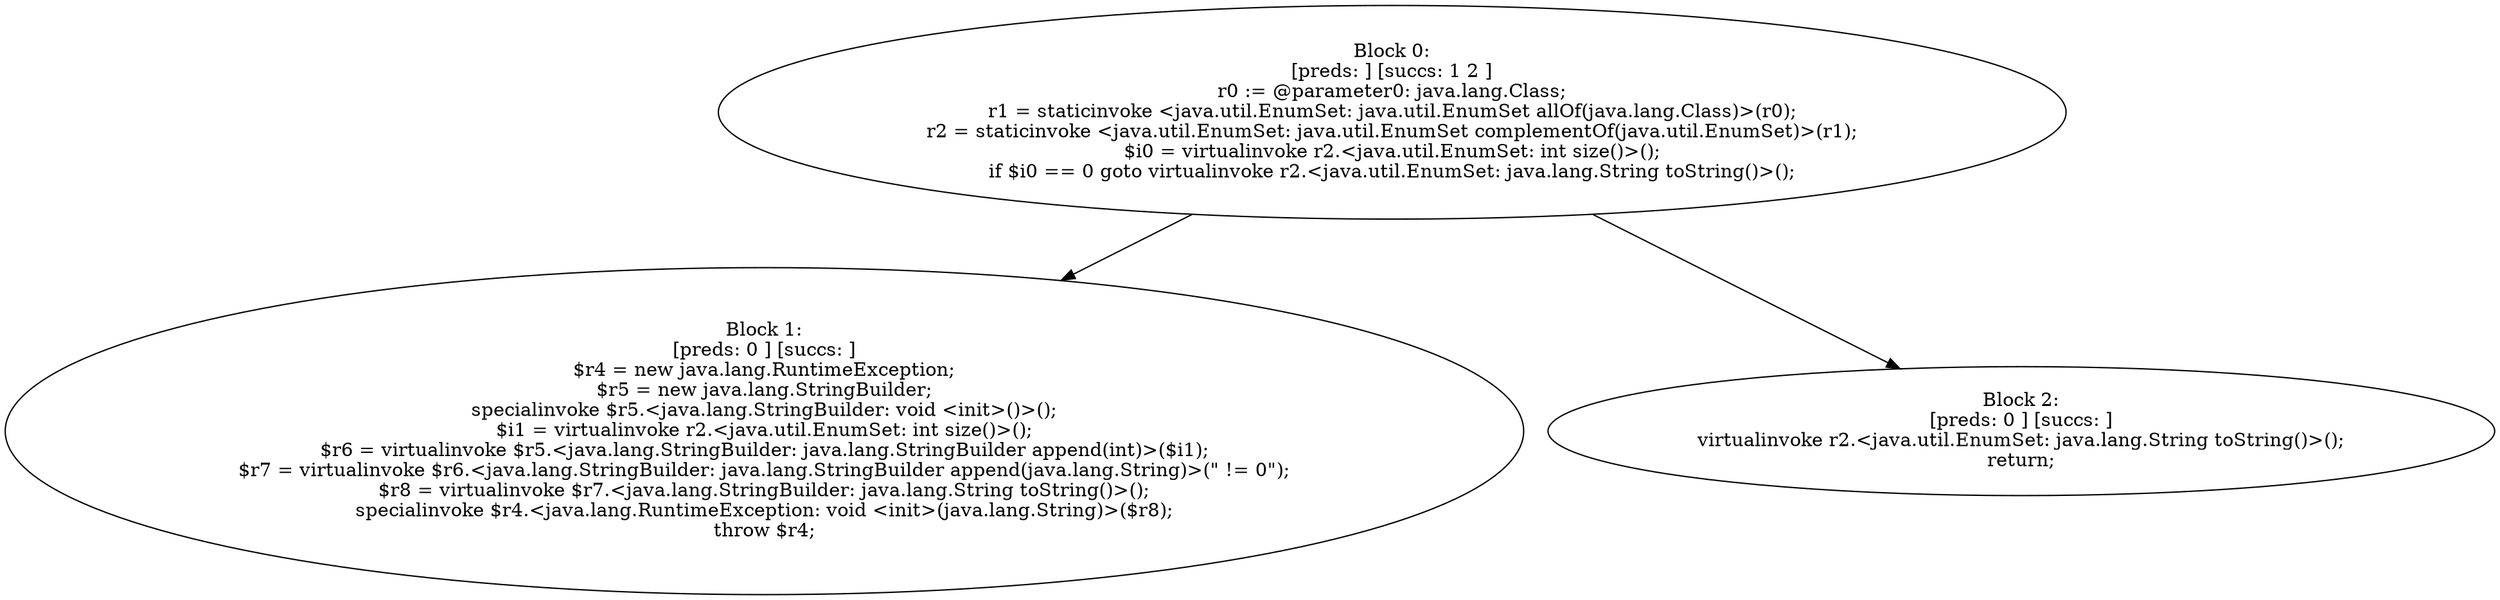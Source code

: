digraph "unitGraph" {
    "Block 0:
[preds: ] [succs: 1 2 ]
r0 := @parameter0: java.lang.Class;
r1 = staticinvoke <java.util.EnumSet: java.util.EnumSet allOf(java.lang.Class)>(r0);
r2 = staticinvoke <java.util.EnumSet: java.util.EnumSet complementOf(java.util.EnumSet)>(r1);
$i0 = virtualinvoke r2.<java.util.EnumSet: int size()>();
if $i0 == 0 goto virtualinvoke r2.<java.util.EnumSet: java.lang.String toString()>();
"
    "Block 1:
[preds: 0 ] [succs: ]
$r4 = new java.lang.RuntimeException;
$r5 = new java.lang.StringBuilder;
specialinvoke $r5.<java.lang.StringBuilder: void <init>()>();
$i1 = virtualinvoke r2.<java.util.EnumSet: int size()>();
$r6 = virtualinvoke $r5.<java.lang.StringBuilder: java.lang.StringBuilder append(int)>($i1);
$r7 = virtualinvoke $r6.<java.lang.StringBuilder: java.lang.StringBuilder append(java.lang.String)>(\" != 0\");
$r8 = virtualinvoke $r7.<java.lang.StringBuilder: java.lang.String toString()>();
specialinvoke $r4.<java.lang.RuntimeException: void <init>(java.lang.String)>($r8);
throw $r4;
"
    "Block 2:
[preds: 0 ] [succs: ]
virtualinvoke r2.<java.util.EnumSet: java.lang.String toString()>();
return;
"
    "Block 0:
[preds: ] [succs: 1 2 ]
r0 := @parameter0: java.lang.Class;
r1 = staticinvoke <java.util.EnumSet: java.util.EnumSet allOf(java.lang.Class)>(r0);
r2 = staticinvoke <java.util.EnumSet: java.util.EnumSet complementOf(java.util.EnumSet)>(r1);
$i0 = virtualinvoke r2.<java.util.EnumSet: int size()>();
if $i0 == 0 goto virtualinvoke r2.<java.util.EnumSet: java.lang.String toString()>();
"->"Block 1:
[preds: 0 ] [succs: ]
$r4 = new java.lang.RuntimeException;
$r5 = new java.lang.StringBuilder;
specialinvoke $r5.<java.lang.StringBuilder: void <init>()>();
$i1 = virtualinvoke r2.<java.util.EnumSet: int size()>();
$r6 = virtualinvoke $r5.<java.lang.StringBuilder: java.lang.StringBuilder append(int)>($i1);
$r7 = virtualinvoke $r6.<java.lang.StringBuilder: java.lang.StringBuilder append(java.lang.String)>(\" != 0\");
$r8 = virtualinvoke $r7.<java.lang.StringBuilder: java.lang.String toString()>();
specialinvoke $r4.<java.lang.RuntimeException: void <init>(java.lang.String)>($r8);
throw $r4;
";
    "Block 0:
[preds: ] [succs: 1 2 ]
r0 := @parameter0: java.lang.Class;
r1 = staticinvoke <java.util.EnumSet: java.util.EnumSet allOf(java.lang.Class)>(r0);
r2 = staticinvoke <java.util.EnumSet: java.util.EnumSet complementOf(java.util.EnumSet)>(r1);
$i0 = virtualinvoke r2.<java.util.EnumSet: int size()>();
if $i0 == 0 goto virtualinvoke r2.<java.util.EnumSet: java.lang.String toString()>();
"->"Block 2:
[preds: 0 ] [succs: ]
virtualinvoke r2.<java.util.EnumSet: java.lang.String toString()>();
return;
";
}
